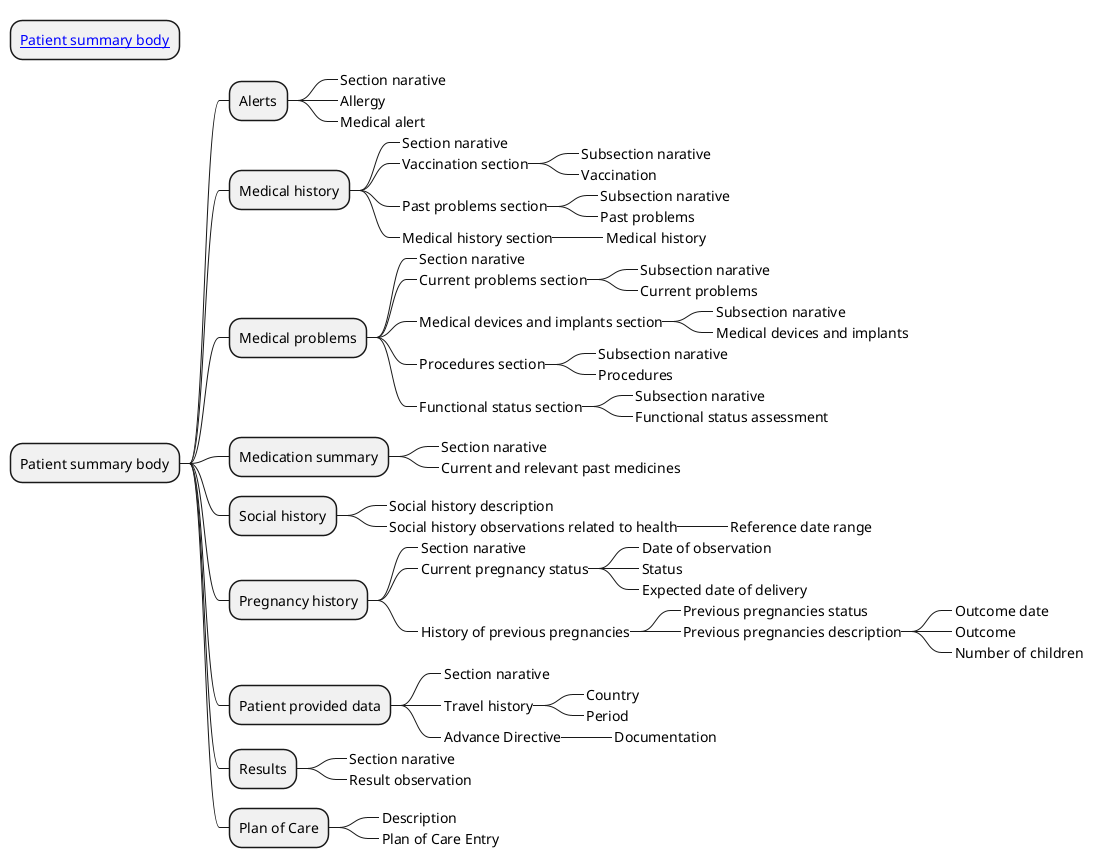 @startmindmap
skinparam topurl StructureDefinition-
* [[EHDSPatientSummaryBody.html Patient summary body]]
* Patient summary body
** Alerts
***_ Section narative
***_ Allergy
***_ Medical alert
** Medical history
***_ Section narative
***_ Vaccination section
****_ Subsection narative
****_ Vaccination
***_ Past problems section
****_ Subsection narative
****_ Past problems
***_ Medical history section
****_ Medical history
** Medical problems
***_ Section narative
***_ Current problems section
****_ Subsection narative
****_ Current problems
***_ Medical devices and implants section
****_ Subsection narative
****_ Medical devices and implants
***_ Procedures section
****_ Subsection narative
****_ Procedures
***_ Functional status section
****_ Subsection narative
****_ Functional status assessment
** Medication summary
***_ Section narative
***_ Current and relevant past medicines
** Social history
***_ Social history description
***_ Social history observations related to health
****_ Reference date range
** Pregnancy history
***_ Section narative
***_ Current pregnancy status
****_ Date of observation
****_ Status
****_ Expected date of delivery
***_ History of previous pregnancies
****_ Previous pregnancies status
****_ Previous pregnancies description
*****_ Outcome date
*****_ Outcome
*****_ Number of children
** Patient provided data
***_ Section narative
***_ Travel history
****_ Country
****_ Period
***_ Advance Directive
****_ Documentation
** Results
***_ Section narative
***_ Result observation
** Plan of Care
***_ Description
***_ Plan of Care Entry
@endmindmap